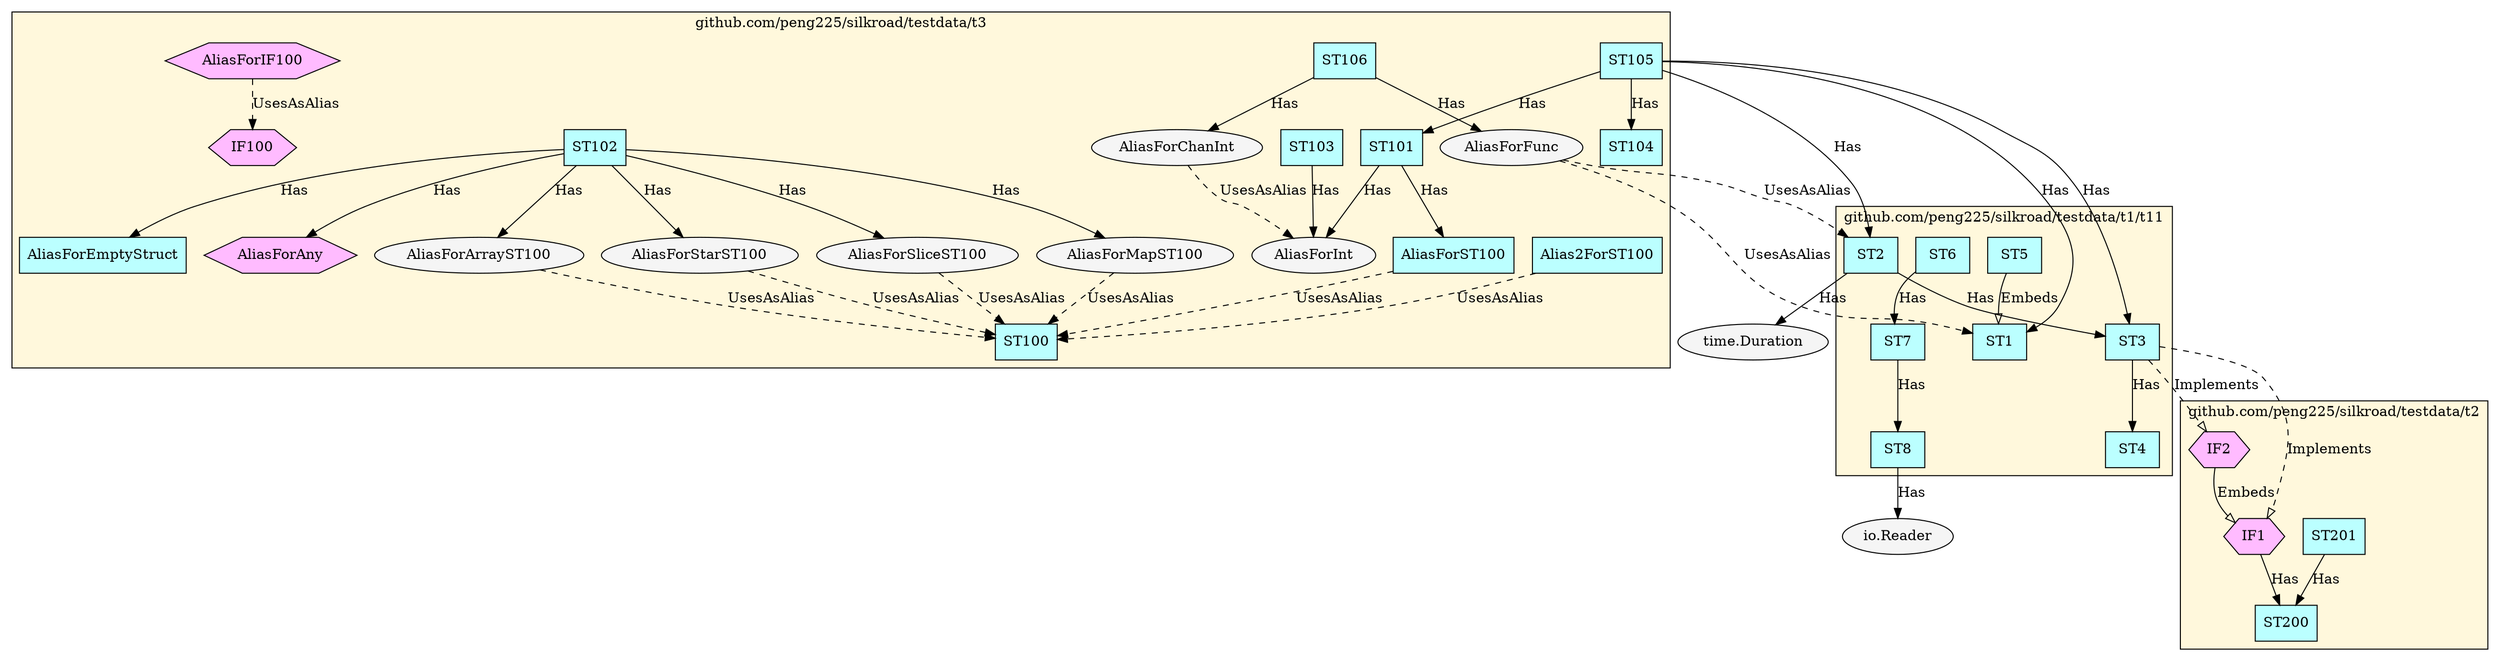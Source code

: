 digraph G {
node[style="filled" fillcolor="whitesmoke"]
subgraph cluster_github_com_peng225_silkroad_testdata_t3 {
  label = "github.com/peng225/silkroad/testdata/t3";
  style = "solid";
  bgcolor = "cornsilk";
  "github.com/peng225/silkroad/testdata/t3.AliasForST100" [label="AliasForST100" shape="rect" fillcolor="paleturquoise1"];
  "github.com/peng225/silkroad/testdata/t3.Alias2ForST100" [label="Alias2ForST100" shape="rect" fillcolor="paleturquoise1"];
  "github.com/peng225/silkroad/testdata/t3.ST101" [label="ST101" shape="rect" fillcolor="paleturquoise1"];
  "github.com/peng225/silkroad/testdata/t3.ST105" [label="ST105" shape="rect" fillcolor="paleturquoise1"];
  "github.com/peng225/silkroad/testdata/t3.ST104" [label="ST104" shape="rect" fillcolor="paleturquoise1"];
  "github.com/peng225/silkroad/testdata/t3.ST106" [label="ST106" shape="rect" fillcolor="paleturquoise1"];
  "github.com/peng225/silkroad/testdata/t3.AliasForEmptyStruct" [label="AliasForEmptyStruct" shape="rect" fillcolor="paleturquoise1"];
  "github.com/peng225/silkroad/testdata/t3.ST100" [label="ST100" shape="rect" fillcolor="paleturquoise1"];
  "github.com/peng225/silkroad/testdata/t3.ST102" [label="ST102" shape="rect" fillcolor="paleturquoise1"];
  "github.com/peng225/silkroad/testdata/t3.ST103" [label="ST103" shape="rect" fillcolor="paleturquoise1"];
  "github.com/peng225/silkroad/testdata/t3.AliasForIF100" [label="AliasForIF100" shape="hexagon" fillcolor="plum1"];
  "github.com/peng225/silkroad/testdata/t3.AliasForAny" [label="AliasForAny" shape="hexagon" fillcolor="plum1"];
  "github.com/peng225/silkroad/testdata/t3.IF100" [label="IF100" shape="hexagon" fillcolor="plum1"];
  "github.com/peng225/silkroad/testdata/t3.AliasForFunc" [label="AliasForFunc" shape="ellipse" fillcolor="whitesmoke"];
  "github.com/peng225/silkroad/testdata/t3.AliasForMapST100" [label="AliasForMapST100" shape="ellipse" fillcolor="whitesmoke"];
  "github.com/peng225/silkroad/testdata/t3.AliasForSliceST100" [label="AliasForSliceST100" shape="ellipse" fillcolor="whitesmoke"];
  "github.com/peng225/silkroad/testdata/t3.AliasForArrayST100" [label="AliasForArrayST100" shape="ellipse" fillcolor="whitesmoke"];
  "github.com/peng225/silkroad/testdata/t3.AliasForStarST100" [label="AliasForStarST100" shape="ellipse" fillcolor="whitesmoke"];
  "github.com/peng225/silkroad/testdata/t3.AliasForChanInt" [label="AliasForChanInt" shape="ellipse" fillcolor="whitesmoke"];
  "github.com/peng225/silkroad/testdata/t3.AliasForInt" [label="AliasForInt" shape="ellipse" fillcolor="whitesmoke"];
}
subgraph cluster_github_com_peng225_silkroad_testdata_t2 {
  label = "github.com/peng225/silkroad/testdata/t2";
  style = "solid";
  bgcolor = "cornsilk";
  "github.com/peng225/silkroad/testdata/t2.ST200" [label="ST200" shape="rect" fillcolor="paleturquoise1"];
  "github.com/peng225/silkroad/testdata/t2.ST201" [label="ST201" shape="rect" fillcolor="paleturquoise1"];
  "github.com/peng225/silkroad/testdata/t2.IF1" [label="IF1" shape="hexagon" fillcolor="plum1"];
  "github.com/peng225/silkroad/testdata/t2.IF2" [label="IF2" shape="hexagon" fillcolor="plum1"];
}
subgraph cluster_github_com_peng225_silkroad_testdata_t1_t11 {
  label = "github.com/peng225/silkroad/testdata/t1/t11";
  style = "solid";
  bgcolor = "cornsilk";
  "github.com/peng225/silkroad/testdata/t1/t11.ST4" [label="ST4" shape="rect" fillcolor="paleturquoise1"];
  "github.com/peng225/silkroad/testdata/t1/t11.ST5" [label="ST5" shape="rect" fillcolor="paleturquoise1"];
  "github.com/peng225/silkroad/testdata/t1/t11.ST6" [label="ST6" shape="rect" fillcolor="paleturquoise1"];
  "github.com/peng225/silkroad/testdata/t1/t11.ST7" [label="ST7" shape="rect" fillcolor="paleturquoise1"];
  "github.com/peng225/silkroad/testdata/t1/t11.ST8" [label="ST8" shape="rect" fillcolor="paleturquoise1"];
  "github.com/peng225/silkroad/testdata/t1/t11.ST1" [label="ST1" shape="rect" fillcolor="paleturquoise1"];
  "github.com/peng225/silkroad/testdata/t1/t11.ST2" [label="ST2" shape="rect" fillcolor="paleturquoise1"];
  "github.com/peng225/silkroad/testdata/t1/t11.ST3" [label="ST3" shape="rect" fillcolor="paleturquoise1"];
}
"github.com/peng225/silkroad/testdata/t3.AliasForSliceST100" -> "github.com/peng225/silkroad/testdata/t3.ST100" [label="UsesAsAlias" arrowhead="normal" style="dashed"];
"github.com/peng225/silkroad/testdata/t1/t11.ST5" -> "github.com/peng225/silkroad/testdata/t1/t11.ST1" [label="Embeds" arrowhead="empty" style="solid"];
"github.com/peng225/silkroad/testdata/t1/t11.ST8" -> "io.Reader" [label="Has" arrowhead="normal" style="solid"];
"github.com/peng225/silkroad/testdata/t3.ST101" -> "github.com/peng225/silkroad/testdata/t3.AliasForST100" [label="Has" arrowhead="normal" style="solid"];
"github.com/peng225/silkroad/testdata/t3.ST101" -> "github.com/peng225/silkroad/testdata/t3.AliasForInt" [label="Has" arrowhead="normal" style="solid"];
"github.com/peng225/silkroad/testdata/t3.AliasForStarST100" -> "github.com/peng225/silkroad/testdata/t3.ST100" [label="UsesAsAlias" arrowhead="normal" style="dashed"];
"github.com/peng225/silkroad/testdata/t3.AliasForArrayST100" -> "github.com/peng225/silkroad/testdata/t3.ST100" [label="UsesAsAlias" arrowhead="normal" style="dashed"];
"github.com/peng225/silkroad/testdata/t3.AliasForIF100" -> "github.com/peng225/silkroad/testdata/t3.IF100" [label="UsesAsAlias" arrowhead="normal" style="dashed"];
"github.com/peng225/silkroad/testdata/t3.AliasForChanInt" -> "github.com/peng225/silkroad/testdata/t3.AliasForInt" [label="UsesAsAlias" arrowhead="normal" style="dashed"];
"github.com/peng225/silkroad/testdata/t3.ST106" -> "github.com/peng225/silkroad/testdata/t3.AliasForFunc" [label="Has" arrowhead="normal" style="solid"];
"github.com/peng225/silkroad/testdata/t3.ST106" -> "github.com/peng225/silkroad/testdata/t3.AliasForChanInt" [label="Has" arrowhead="normal" style="solid"];
"github.com/peng225/silkroad/testdata/t3.Alias2ForST100" -> "github.com/peng225/silkroad/testdata/t3.ST100" [label="UsesAsAlias" arrowhead="normal" style="dashed"];
"github.com/peng225/silkroad/testdata/t1/t11.ST6" -> "github.com/peng225/silkroad/testdata/t1/t11.ST7" [label="Has" arrowhead="normal" style="solid"];
"github.com/peng225/silkroad/testdata/t1/t11.ST7" -> "github.com/peng225/silkroad/testdata/t1/t11.ST8" [label="Has" arrowhead="normal" style="solid"];
"github.com/peng225/silkroad/testdata/t3.ST102" -> "github.com/peng225/silkroad/testdata/t3.AliasForStarST100" [label="Has" arrowhead="normal" style="solid"];
"github.com/peng225/silkroad/testdata/t3.ST102" -> "github.com/peng225/silkroad/testdata/t3.AliasForArrayST100" [label="Has" arrowhead="normal" style="solid"];
"github.com/peng225/silkroad/testdata/t3.ST102" -> "github.com/peng225/silkroad/testdata/t3.AliasForSliceST100" [label="Has" arrowhead="normal" style="solid"];
"github.com/peng225/silkroad/testdata/t3.ST102" -> "github.com/peng225/silkroad/testdata/t3.AliasForMapST100" [label="Has" arrowhead="normal" style="solid"];
"github.com/peng225/silkroad/testdata/t3.ST102" -> "github.com/peng225/silkroad/testdata/t3.AliasForAny" [label="Has" arrowhead="normal" style="solid"];
"github.com/peng225/silkroad/testdata/t3.ST102" -> "github.com/peng225/silkroad/testdata/t3.AliasForEmptyStruct" [label="Has" arrowhead="normal" style="solid"];
"github.com/peng225/silkroad/testdata/t3.ST103" -> "github.com/peng225/silkroad/testdata/t3.AliasForInt" [label="Has" arrowhead="normal" style="solid"];
"github.com/peng225/silkroad/testdata/t2.IF2" -> "github.com/peng225/silkroad/testdata/t2.IF1" [label="Embeds" arrowhead="empty" style="solid"];
"github.com/peng225/silkroad/testdata/t3.AliasForFunc" -> "github.com/peng225/silkroad/testdata/t1/t11.ST1" [label="UsesAsAlias" arrowhead="normal" style="dashed"];
"github.com/peng225/silkroad/testdata/t3.AliasForFunc" -> "github.com/peng225/silkroad/testdata/t1/t11.ST2" [label="UsesAsAlias" arrowhead="normal" style="dashed"];
"github.com/peng225/silkroad/testdata/t2.ST201" -> "github.com/peng225/silkroad/testdata/t2.ST200" [label="Has" arrowhead="normal" style="solid"];
"github.com/peng225/silkroad/testdata/t1/t11.ST2" -> "github.com/peng225/silkroad/testdata/t1/t11.ST3" [label="Has" arrowhead="normal" style="solid"];
"github.com/peng225/silkroad/testdata/t1/t11.ST2" -> "time.Duration" [label="Has" arrowhead="normal" style="solid"];
"github.com/peng225/silkroad/testdata/t3.AliasForST100" -> "github.com/peng225/silkroad/testdata/t3.ST100" [label="UsesAsAlias" arrowhead="normal" style="dashed"];
"github.com/peng225/silkroad/testdata/t3.AliasForMapST100" -> "github.com/peng225/silkroad/testdata/t3.ST100" [label="UsesAsAlias" arrowhead="normal" style="dashed"];
"github.com/peng225/silkroad/testdata/t3.ST105" -> "github.com/peng225/silkroad/testdata/t3.ST101" [label="Has" arrowhead="normal" style="solid"];
"github.com/peng225/silkroad/testdata/t3.ST105" -> "github.com/peng225/silkroad/testdata/t3.ST104" [label="Has" arrowhead="normal" style="solid"];
"github.com/peng225/silkroad/testdata/t3.ST105" -> "github.com/peng225/silkroad/testdata/t1/t11.ST1" [label="Has" arrowhead="normal" style="solid"];
"github.com/peng225/silkroad/testdata/t3.ST105" -> "github.com/peng225/silkroad/testdata/t1/t11.ST2" [label="Has" arrowhead="normal" style="solid"];
"github.com/peng225/silkroad/testdata/t3.ST105" -> "github.com/peng225/silkroad/testdata/t1/t11.ST3" [label="Has" arrowhead="normal" style="solid"];
"github.com/peng225/silkroad/testdata/t2.IF1" -> "github.com/peng225/silkroad/testdata/t2.ST200" [label="Has" arrowhead="normal" style="solid"];
"github.com/peng225/silkroad/testdata/t1/t11.ST3" -> "github.com/peng225/silkroad/testdata/t2.IF2" [label="Implements" arrowhead="empty" style="dashed"];
"github.com/peng225/silkroad/testdata/t1/t11.ST3" -> "github.com/peng225/silkroad/testdata/t1/t11.ST4" [label="Has" arrowhead="normal" style="solid"];
"github.com/peng225/silkroad/testdata/t1/t11.ST3" -> "github.com/peng225/silkroad/testdata/t2.IF1" [label="Implements" arrowhead="empty" style="dashed"];
}

